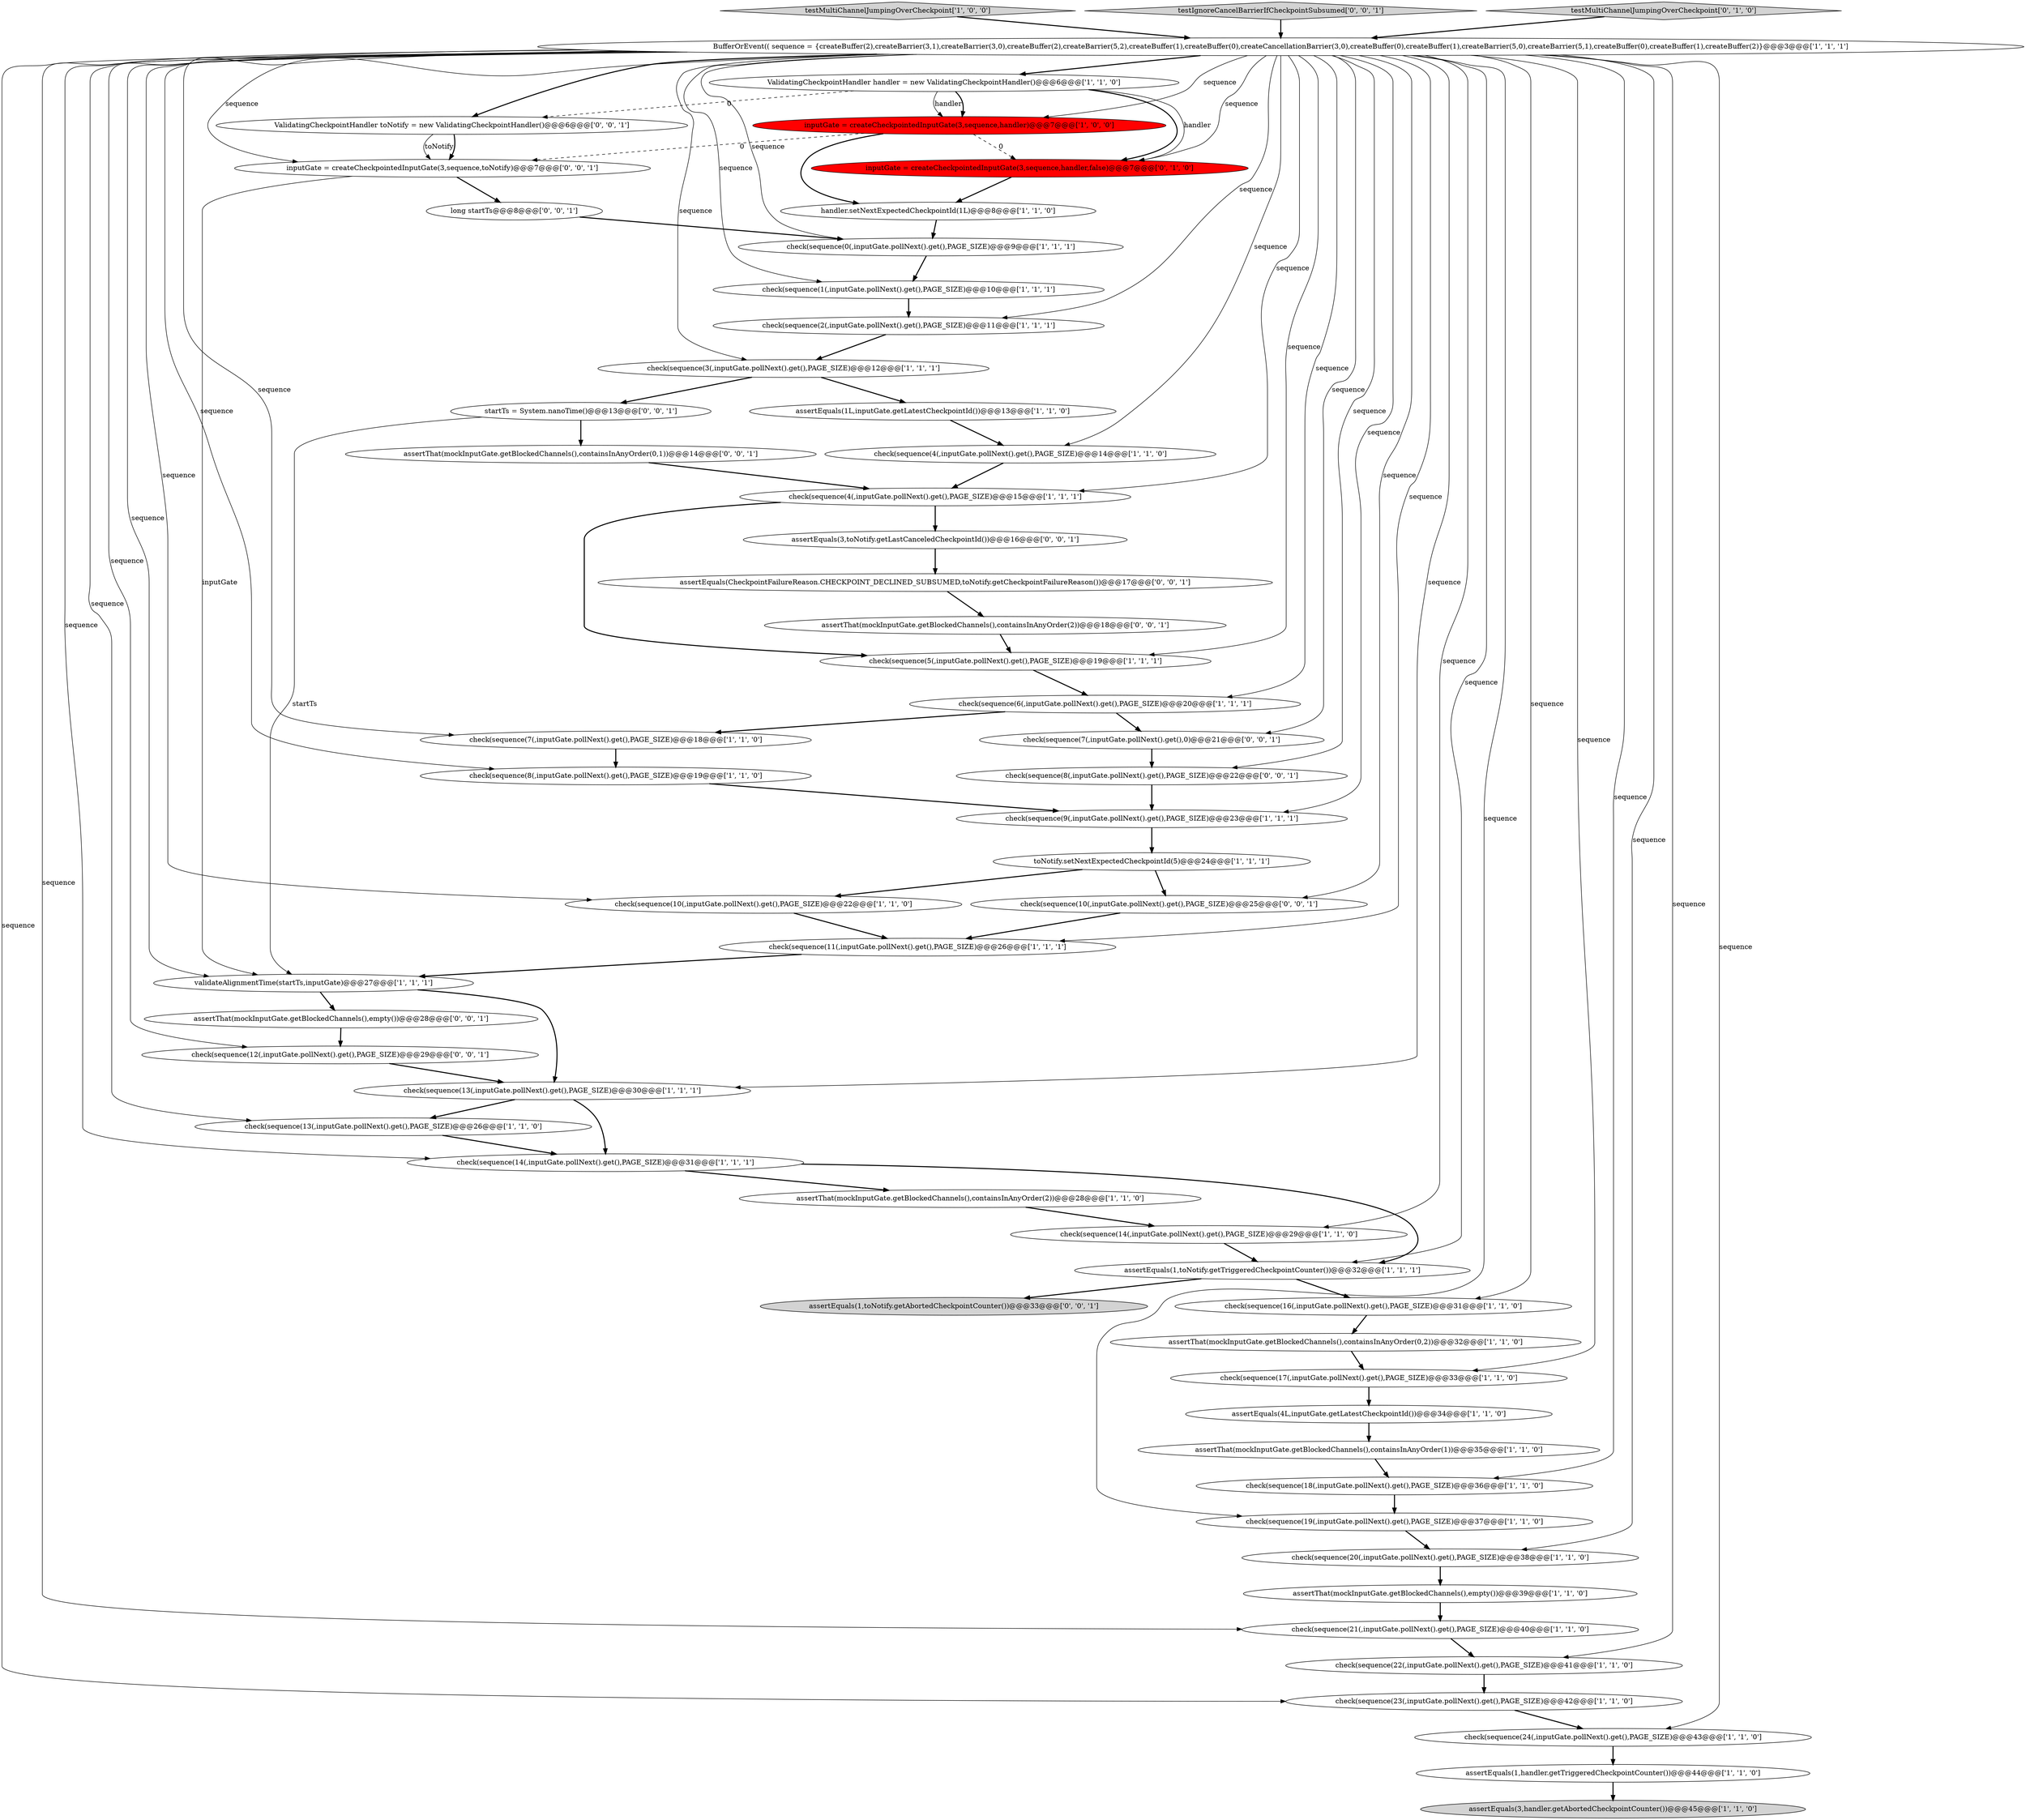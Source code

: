 digraph {
21 [style = filled, label = "check(sequence(10(,inputGate.pollNext().get(),PAGE_SIZE)@@@22@@@['1', '1', '0']", fillcolor = white, shape = ellipse image = "AAA0AAABBB1BBB"];
47 [style = filled, label = "assertEquals(1,toNotify.getAbortedCheckpointCounter())@@@33@@@['0', '0', '1']", fillcolor = lightgray, shape = ellipse image = "AAA0AAABBB3BBB"];
29 [style = filled, label = "assertThat(mockInputGate.getBlockedChannels(),empty())@@@39@@@['1', '1', '0']", fillcolor = white, shape = ellipse image = "AAA0AAABBB1BBB"];
27 [style = filled, label = "check(sequence(11(,inputGate.pollNext().get(),PAGE_SIZE)@@@26@@@['1', '1', '1']", fillcolor = white, shape = ellipse image = "AAA0AAABBB1BBB"];
2 [style = filled, label = "check(sequence(23(,inputGate.pollNext().get(),PAGE_SIZE)@@@42@@@['1', '1', '0']", fillcolor = white, shape = ellipse image = "AAA0AAABBB1BBB"];
32 [style = filled, label = "check(sequence(2(,inputGate.pollNext().get(),PAGE_SIZE)@@@11@@@['1', '1', '1']", fillcolor = white, shape = ellipse image = "AAA0AAABBB1BBB"];
44 [style = filled, label = "long startTs@@@8@@@['0', '0', '1']", fillcolor = white, shape = ellipse image = "AAA0AAABBB3BBB"];
48 [style = filled, label = "assertThat(mockInputGate.getBlockedChannels(),containsInAnyOrder(0,1))@@@14@@@['0', '0', '1']", fillcolor = white, shape = ellipse image = "AAA0AAABBB3BBB"];
25 [style = filled, label = "check(sequence(5(,inputGate.pollNext().get(),PAGE_SIZE)@@@19@@@['1', '1', '1']", fillcolor = white, shape = ellipse image = "AAA0AAABBB1BBB"];
52 [style = filled, label = "inputGate = createCheckpointedInputGate(3,sequence,toNotify)@@@7@@@['0', '0', '1']", fillcolor = white, shape = ellipse image = "AAA0AAABBB3BBB"];
22 [style = filled, label = "check(sequence(21(,inputGate.pollNext().get(),PAGE_SIZE)@@@40@@@['1', '1', '0']", fillcolor = white, shape = ellipse image = "AAA0AAABBB1BBB"];
41 [style = filled, label = "testMultiChannelJumpingOverCheckpoint['1', '0', '0']", fillcolor = lightgray, shape = diamond image = "AAA0AAABBB1BBB"];
9 [style = filled, label = "check(sequence(8(,inputGate.pollNext().get(),PAGE_SIZE)@@@19@@@['1', '1', '0']", fillcolor = white, shape = ellipse image = "AAA0AAABBB1BBB"];
13 [style = filled, label = "check(sequence(4(,inputGate.pollNext().get(),PAGE_SIZE)@@@14@@@['1', '1', '0']", fillcolor = white, shape = ellipse image = "AAA0AAABBB1BBB"];
45 [style = filled, label = "assertThat(mockInputGate.getBlockedChannels(),empty())@@@28@@@['0', '0', '1']", fillcolor = white, shape = ellipse image = "AAA0AAABBB3BBB"];
43 [style = filled, label = "inputGate = createCheckpointedInputGate(3,sequence,handler,false)@@@7@@@['0', '1', '0']", fillcolor = red, shape = ellipse image = "AAA1AAABBB2BBB"];
54 [style = filled, label = "check(sequence(8(,inputGate.pollNext().get(),PAGE_SIZE)@@@22@@@['0', '0', '1']", fillcolor = white, shape = ellipse image = "AAA0AAABBB3BBB"];
57 [style = filled, label = "ValidatingCheckpointHandler toNotify = new ValidatingCheckpointHandler()@@@6@@@['0', '0', '1']", fillcolor = white, shape = ellipse image = "AAA0AAABBB3BBB"];
16 [style = filled, label = "inputGate = createCheckpointedInputGate(3,sequence,handler)@@@7@@@['1', '0', '0']", fillcolor = red, shape = ellipse image = "AAA1AAABBB1BBB"];
3 [style = filled, label = "check(sequence(19(,inputGate.pollNext().get(),PAGE_SIZE)@@@37@@@['1', '1', '0']", fillcolor = white, shape = ellipse image = "AAA0AAABBB1BBB"];
50 [style = filled, label = "testIgnoreCancelBarrierIfCheckpointSubsumed['0', '0', '1']", fillcolor = lightgray, shape = diamond image = "AAA0AAABBB3BBB"];
30 [style = filled, label = "assertThat(mockInputGate.getBlockedChannels(),containsInAnyOrder(2))@@@28@@@['1', '1', '0']", fillcolor = white, shape = ellipse image = "AAA0AAABBB1BBB"];
37 [style = filled, label = "check(sequence(13(,inputGate.pollNext().get(),PAGE_SIZE)@@@26@@@['1', '1', '0']", fillcolor = white, shape = ellipse image = "AAA0AAABBB1BBB"];
18 [style = filled, label = "check(sequence(6(,inputGate.pollNext().get(),PAGE_SIZE)@@@20@@@['1', '1', '1']", fillcolor = white, shape = ellipse image = "AAA0AAABBB1BBB"];
4 [style = filled, label = "assertEquals(4L,inputGate.getLatestCheckpointId())@@@34@@@['1', '1', '0']", fillcolor = white, shape = ellipse image = "AAA0AAABBB1BBB"];
31 [style = filled, label = "check(sequence(24(,inputGate.pollNext().get(),PAGE_SIZE)@@@43@@@['1', '1', '0']", fillcolor = white, shape = ellipse image = "AAA0AAABBB1BBB"];
33 [style = filled, label = "check(sequence(14(,inputGate.pollNext().get(),PAGE_SIZE)@@@29@@@['1', '1', '0']", fillcolor = white, shape = ellipse image = "AAA0AAABBB1BBB"];
39 [style = filled, label = "validateAlignmentTime(startTs,inputGate)@@@27@@@['1', '1', '1']", fillcolor = white, shape = ellipse image = "AAA0AAABBB1BBB"];
34 [style = filled, label = "check(sequence(20(,inputGate.pollNext().get(),PAGE_SIZE)@@@38@@@['1', '1', '0']", fillcolor = white, shape = ellipse image = "AAA0AAABBB1BBB"];
7 [style = filled, label = "assertEquals(1L,inputGate.getLatestCheckpointId())@@@13@@@['1', '1', '0']", fillcolor = white, shape = ellipse image = "AAA0AAABBB1BBB"];
6 [style = filled, label = "check(sequence(1(,inputGate.pollNext().get(),PAGE_SIZE)@@@10@@@['1', '1', '1']", fillcolor = white, shape = ellipse image = "AAA0AAABBB1BBB"];
56 [style = filled, label = "check(sequence(10(,inputGate.pollNext().get(),PAGE_SIZE)@@@25@@@['0', '0', '1']", fillcolor = white, shape = ellipse image = "AAA0AAABBB3BBB"];
23 [style = filled, label = "check(sequence(14(,inputGate.pollNext().get(),PAGE_SIZE)@@@31@@@['1', '1', '1']", fillcolor = white, shape = ellipse image = "AAA0AAABBB1BBB"];
42 [style = filled, label = "testMultiChannelJumpingOverCheckpoint['0', '1', '0']", fillcolor = lightgray, shape = diamond image = "AAA0AAABBB2BBB"];
53 [style = filled, label = "check(sequence(7(,inputGate.pollNext().get(),0)@@@21@@@['0', '0', '1']", fillcolor = white, shape = ellipse image = "AAA0AAABBB3BBB"];
15 [style = filled, label = "check(sequence(18(,inputGate.pollNext().get(),PAGE_SIZE)@@@36@@@['1', '1', '0']", fillcolor = white, shape = ellipse image = "AAA0AAABBB1BBB"];
58 [style = filled, label = "startTs = System.nanoTime()@@@13@@@['0', '0', '1']", fillcolor = white, shape = ellipse image = "AAA0AAABBB3BBB"];
12 [style = filled, label = "handler.setNextExpectedCheckpointId(1L)@@@8@@@['1', '1', '0']", fillcolor = white, shape = ellipse image = "AAA0AAABBB1BBB"];
0 [style = filled, label = "assertEquals(3,handler.getAbortedCheckpointCounter())@@@45@@@['1', '1', '0']", fillcolor = lightgray, shape = ellipse image = "AAA0AAABBB1BBB"];
8 [style = filled, label = "toNotify.setNextExpectedCheckpointId(5)@@@24@@@['1', '1', '1']", fillcolor = white, shape = ellipse image = "AAA0AAABBB1BBB"];
19 [style = filled, label = "check(sequence(3(,inputGate.pollNext().get(),PAGE_SIZE)@@@12@@@['1', '1', '1']", fillcolor = white, shape = ellipse image = "AAA0AAABBB1BBB"];
26 [style = filled, label = "assertEquals(1,toNotify.getTriggeredCheckpointCounter())@@@32@@@['1', '1', '1']", fillcolor = white, shape = ellipse image = "AAA0AAABBB1BBB"];
40 [style = filled, label = "check(sequence(9(,inputGate.pollNext().get(),PAGE_SIZE)@@@23@@@['1', '1', '1']", fillcolor = white, shape = ellipse image = "AAA0AAABBB1BBB"];
49 [style = filled, label = "check(sequence(12(,inputGate.pollNext().get(),PAGE_SIZE)@@@29@@@['0', '0', '1']", fillcolor = white, shape = ellipse image = "AAA0AAABBB3BBB"];
17 [style = filled, label = "check(sequence(0(,inputGate.pollNext().get(),PAGE_SIZE)@@@9@@@['1', '1', '1']", fillcolor = white, shape = ellipse image = "AAA0AAABBB1BBB"];
28 [style = filled, label = "check(sequence(17(,inputGate.pollNext().get(),PAGE_SIZE)@@@33@@@['1', '1', '0']", fillcolor = white, shape = ellipse image = "AAA0AAABBB1BBB"];
5 [style = filled, label = "check(sequence(16(,inputGate.pollNext().get(),PAGE_SIZE)@@@31@@@['1', '1', '0']", fillcolor = white, shape = ellipse image = "AAA0AAABBB1BBB"];
11 [style = filled, label = "check(sequence(22(,inputGate.pollNext().get(),PAGE_SIZE)@@@41@@@['1', '1', '0']", fillcolor = white, shape = ellipse image = "AAA0AAABBB1BBB"];
24 [style = filled, label = "assertEquals(1,handler.getTriggeredCheckpointCounter())@@@44@@@['1', '1', '0']", fillcolor = white, shape = ellipse image = "AAA0AAABBB1BBB"];
1 [style = filled, label = "check(sequence(4(,inputGate.pollNext().get(),PAGE_SIZE)@@@15@@@['1', '1', '1']", fillcolor = white, shape = ellipse image = "AAA0AAABBB1BBB"];
35 [style = filled, label = "ValidatingCheckpointHandler handler = new ValidatingCheckpointHandler()@@@6@@@['1', '1', '0']", fillcolor = white, shape = ellipse image = "AAA0AAABBB1BBB"];
36 [style = filled, label = "check(sequence(7(,inputGate.pollNext().get(),PAGE_SIZE)@@@18@@@['1', '1', '0']", fillcolor = white, shape = ellipse image = "AAA0AAABBB1BBB"];
38 [style = filled, label = "assertThat(mockInputGate.getBlockedChannels(),containsInAnyOrder(1))@@@35@@@['1', '1', '0']", fillcolor = white, shape = ellipse image = "AAA0AAABBB1BBB"];
51 [style = filled, label = "assertThat(mockInputGate.getBlockedChannels(),containsInAnyOrder(2))@@@18@@@['0', '0', '1']", fillcolor = white, shape = ellipse image = "AAA0AAABBB3BBB"];
55 [style = filled, label = "assertEquals(CheckpointFailureReason.CHECKPOINT_DECLINED_SUBSUMED,toNotify.getCheckpointFailureReason())@@@17@@@['0', '0', '1']", fillcolor = white, shape = ellipse image = "AAA0AAABBB3BBB"];
46 [style = filled, label = "assertEquals(3,toNotify.getLastCanceledCheckpointId())@@@16@@@['0', '0', '1']", fillcolor = white, shape = ellipse image = "AAA0AAABBB3BBB"];
20 [style = filled, label = "BufferOrEvent(( sequence = {createBuffer(2),createBarrier(3,1),createBarrier(3,0),createBuffer(2),createBarrier(5,2),createBuffer(1),createBuffer(0),createCancellationBarrier(3,0),createBuffer(0),createBuffer(1),createBarrier(5,0),createBarrier(5,1),createBuffer(0),createBuffer(1),createBuffer(2)}@@@3@@@['1', '1', '1']", fillcolor = white, shape = ellipse image = "AAA0AAABBB1BBB"];
14 [style = filled, label = "assertThat(mockInputGate.getBlockedChannels(),containsInAnyOrder(0,2))@@@32@@@['1', '1', '0']", fillcolor = white, shape = ellipse image = "AAA0AAABBB1BBB"];
10 [style = filled, label = "check(sequence(13(,inputGate.pollNext().get(),PAGE_SIZE)@@@30@@@['1', '1', '1']", fillcolor = white, shape = ellipse image = "AAA0AAABBB1BBB"];
52->44 [style = bold, label=""];
20->17 [style = solid, label="sequence"];
20->34 [style = solid, label="sequence"];
20->22 [style = solid, label="sequence"];
20->57 [style = bold, label=""];
56->27 [style = bold, label=""];
55->51 [style = bold, label=""];
14->28 [style = bold, label=""];
53->54 [style = bold, label=""];
35->43 [style = bold, label=""];
38->15 [style = bold, label=""];
41->20 [style = bold, label=""];
13->1 [style = bold, label=""];
57->52 [style = solid, label="toNotify"];
1->46 [style = bold, label=""];
3->34 [style = bold, label=""];
40->8 [style = bold, label=""];
20->15 [style = solid, label="sequence"];
58->39 [style = solid, label="startTs"];
49->10 [style = bold, label=""];
20->6 [style = solid, label="sequence"];
20->10 [style = solid, label="sequence"];
48->1 [style = bold, label=""];
20->36 [style = solid, label="sequence"];
2->31 [style = bold, label=""];
20->16 [style = solid, label="sequence"];
6->32 [style = bold, label=""];
9->40 [style = bold, label=""];
20->49 [style = solid, label="sequence"];
4->38 [style = bold, label=""];
36->9 [style = bold, label=""];
23->30 [style = bold, label=""];
24->0 [style = bold, label=""];
20->28 [style = solid, label="sequence"];
26->47 [style = bold, label=""];
20->3 [style = solid, label="sequence"];
39->45 [style = bold, label=""];
20->13 [style = solid, label="sequence"];
35->43 [style = solid, label="handler"];
44->17 [style = bold, label=""];
16->43 [style = dashed, label="0"];
20->39 [style = solid, label="sequence"];
20->40 [style = solid, label="sequence"];
20->19 [style = solid, label="sequence"];
43->12 [style = bold, label=""];
51->25 [style = bold, label=""];
22->11 [style = bold, label=""];
20->18 [style = solid, label="sequence"];
34->29 [style = bold, label=""];
54->40 [style = bold, label=""];
16->52 [style = dashed, label="0"];
30->33 [style = bold, label=""];
20->5 [style = solid, label="sequence"];
17->6 [style = bold, label=""];
21->27 [style = bold, label=""];
20->52 [style = solid, label="sequence"];
31->24 [style = bold, label=""];
52->39 [style = solid, label="inputGate"];
12->17 [style = bold, label=""];
25->18 [style = bold, label=""];
20->26 [style = solid, label="sequence"];
32->19 [style = bold, label=""];
35->16 [style = solid, label="handler"];
15->3 [style = bold, label=""];
20->1 [style = solid, label="sequence"];
33->26 [style = bold, label=""];
20->25 [style = solid, label="sequence"];
27->39 [style = bold, label=""];
20->56 [style = solid, label="sequence"];
58->48 [style = bold, label=""];
10->23 [style = bold, label=""];
20->2 [style = solid, label="sequence"];
1->25 [style = bold, label=""];
20->11 [style = solid, label="sequence"];
10->37 [style = bold, label=""];
46->55 [style = bold, label=""];
20->53 [style = solid, label="sequence"];
7->13 [style = bold, label=""];
20->54 [style = solid, label="sequence"];
8->56 [style = bold, label=""];
35->16 [style = bold, label=""];
20->9 [style = solid, label="sequence"];
20->31 [style = solid, label="sequence"];
26->5 [style = bold, label=""];
45->49 [style = bold, label=""];
20->23 [style = solid, label="sequence"];
42->20 [style = bold, label=""];
50->20 [style = bold, label=""];
20->27 [style = solid, label="sequence"];
23->26 [style = bold, label=""];
20->33 [style = solid, label="sequence"];
18->53 [style = bold, label=""];
18->36 [style = bold, label=""];
5->14 [style = bold, label=""];
37->23 [style = bold, label=""];
35->57 [style = dashed, label="0"];
11->2 [style = bold, label=""];
20->43 [style = solid, label="sequence"];
57->52 [style = bold, label=""];
19->58 [style = bold, label=""];
20->21 [style = solid, label="sequence"];
20->37 [style = solid, label="sequence"];
39->10 [style = bold, label=""];
8->21 [style = bold, label=""];
20->35 [style = bold, label=""];
29->22 [style = bold, label=""];
20->32 [style = solid, label="sequence"];
16->12 [style = bold, label=""];
19->7 [style = bold, label=""];
28->4 [style = bold, label=""];
}
